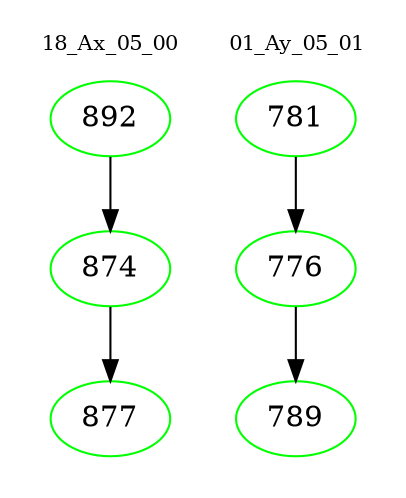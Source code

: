 digraph{
subgraph cluster_0 {
color = white
label = "18_Ax_05_00";
fontsize=10;
T0_892 [label="892", color="green"]
T0_892 -> T0_874 [color="black"]
T0_874 [label="874", color="green"]
T0_874 -> T0_877 [color="black"]
T0_877 [label="877", color="green"]
}
subgraph cluster_1 {
color = white
label = "01_Ay_05_01";
fontsize=10;
T1_781 [label="781", color="green"]
T1_781 -> T1_776 [color="black"]
T1_776 [label="776", color="green"]
T1_776 -> T1_789 [color="black"]
T1_789 [label="789", color="green"]
}
}
